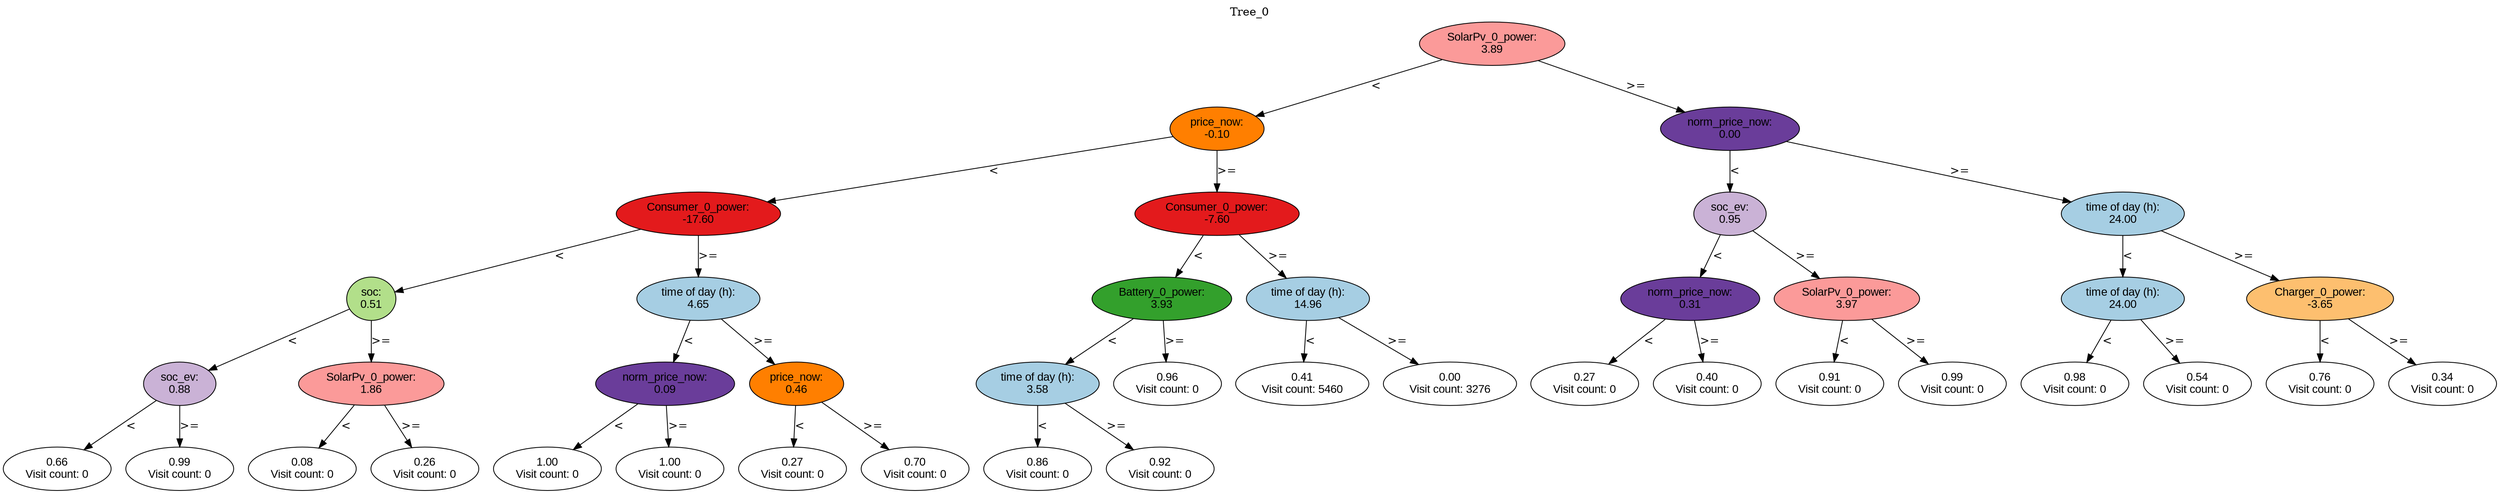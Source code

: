 digraph BST {
    node [fontname="Arial" style=filled colorscheme=paired12];
    0 [ label = "SolarPv_0_power:
3.89" fillcolor=5];
    1 [ label = "price_now:
-0.10" fillcolor=8];
    2 [ label = "Consumer_0_power:
-17.60" fillcolor=6];
    3 [ label = "soc:
0.51" fillcolor=3];
    4 [ label = "soc_ev:
0.88" fillcolor=9];
    5 [ label = "0.66
Visit count: 0" fillcolor=white];
    6 [ label = "0.99
Visit count: 0" fillcolor=white];
    7 [ label = "SolarPv_0_power:
1.86" fillcolor=5];
    8 [ label = "0.08
Visit count: 0" fillcolor=white];
    9 [ label = "0.26
Visit count: 0" fillcolor=white];
    10 [ label = "time of day (h):
4.65" fillcolor=1];
    11 [ label = "norm_price_now:
0.09" fillcolor=10];
    12 [ label = "1.00
Visit count: 0" fillcolor=white];
    13 [ label = "1.00
Visit count: 0" fillcolor=white];
    14 [ label = "price_now:
0.46" fillcolor=8];
    15 [ label = "0.27
Visit count: 0" fillcolor=white];
    16 [ label = "0.70
Visit count: 0" fillcolor=white];
    17 [ label = "Consumer_0_power:
-7.60" fillcolor=6];
    18 [ label = "Battery_0_power:
3.93" fillcolor=4];
    19 [ label = "time of day (h):
3.58" fillcolor=1];
    20 [ label = "0.86
Visit count: 0" fillcolor=white];
    21 [ label = "0.92
Visit count: 0" fillcolor=white];
    22 [ label = "0.96
Visit count: 0" fillcolor=white];
    23 [ label = "time of day (h):
14.96" fillcolor=1];
    24 [ label = "0.41
Visit count: 5460" fillcolor=white];
    25 [ label = "0.00
Visit count: 3276" fillcolor=white];
    26 [ label = "norm_price_now:
0.00" fillcolor=10];
    27 [ label = "soc_ev:
0.95" fillcolor=9];
    28 [ label = "norm_price_now:
0.31" fillcolor=10];
    29 [ label = "0.27
Visit count: 0" fillcolor=white];
    30 [ label = "0.40
Visit count: 0" fillcolor=white];
    31 [ label = "SolarPv_0_power:
3.97" fillcolor=5];
    32 [ label = "0.91
Visit count: 0" fillcolor=white];
    33 [ label = "0.99
Visit count: 0" fillcolor=white];
    34 [ label = "time of day (h):
24.00" fillcolor=1];
    35 [ label = "time of day (h):
24.00" fillcolor=1];
    36 [ label = "0.98
Visit count: 0" fillcolor=white];
    37 [ label = "0.54
Visit count: 0" fillcolor=white];
    38 [ label = "Charger_0_power:
-3.65" fillcolor=7];
    39 [ label = "0.76
Visit count: 0" fillcolor=white];
    40 [ label = "0.34
Visit count: 0" fillcolor=white];

    0  -> 1[ label = "<"];
    0  -> 26[ label = ">="];
    1  -> 2[ label = "<"];
    1  -> 17[ label = ">="];
    2  -> 3[ label = "<"];
    2  -> 10[ label = ">="];
    3  -> 4[ label = "<"];
    3  -> 7[ label = ">="];
    4  -> 5[ label = "<"];
    4  -> 6[ label = ">="];
    7  -> 8[ label = "<"];
    7  -> 9[ label = ">="];
    10  -> 11[ label = "<"];
    10  -> 14[ label = ">="];
    11  -> 12[ label = "<"];
    11  -> 13[ label = ">="];
    14  -> 15[ label = "<"];
    14  -> 16[ label = ">="];
    17  -> 18[ label = "<"];
    17  -> 23[ label = ">="];
    18  -> 19[ label = "<"];
    18  -> 22[ label = ">="];
    19  -> 20[ label = "<"];
    19  -> 21[ label = ">="];
    23  -> 24[ label = "<"];
    23  -> 25[ label = ">="];
    26  -> 27[ label = "<"];
    26  -> 34[ label = ">="];
    27  -> 28[ label = "<"];
    27  -> 31[ label = ">="];
    28  -> 29[ label = "<"];
    28  -> 30[ label = ">="];
    31  -> 32[ label = "<"];
    31  -> 33[ label = ">="];
    34  -> 35[ label = "<"];
    34  -> 38[ label = ">="];
    35  -> 36[ label = "<"];
    35  -> 37[ label = ">="];
    38  -> 39[ label = "<"];
    38  -> 40[ label = ">="];

    labelloc="t";
    label="Tree_0";
}